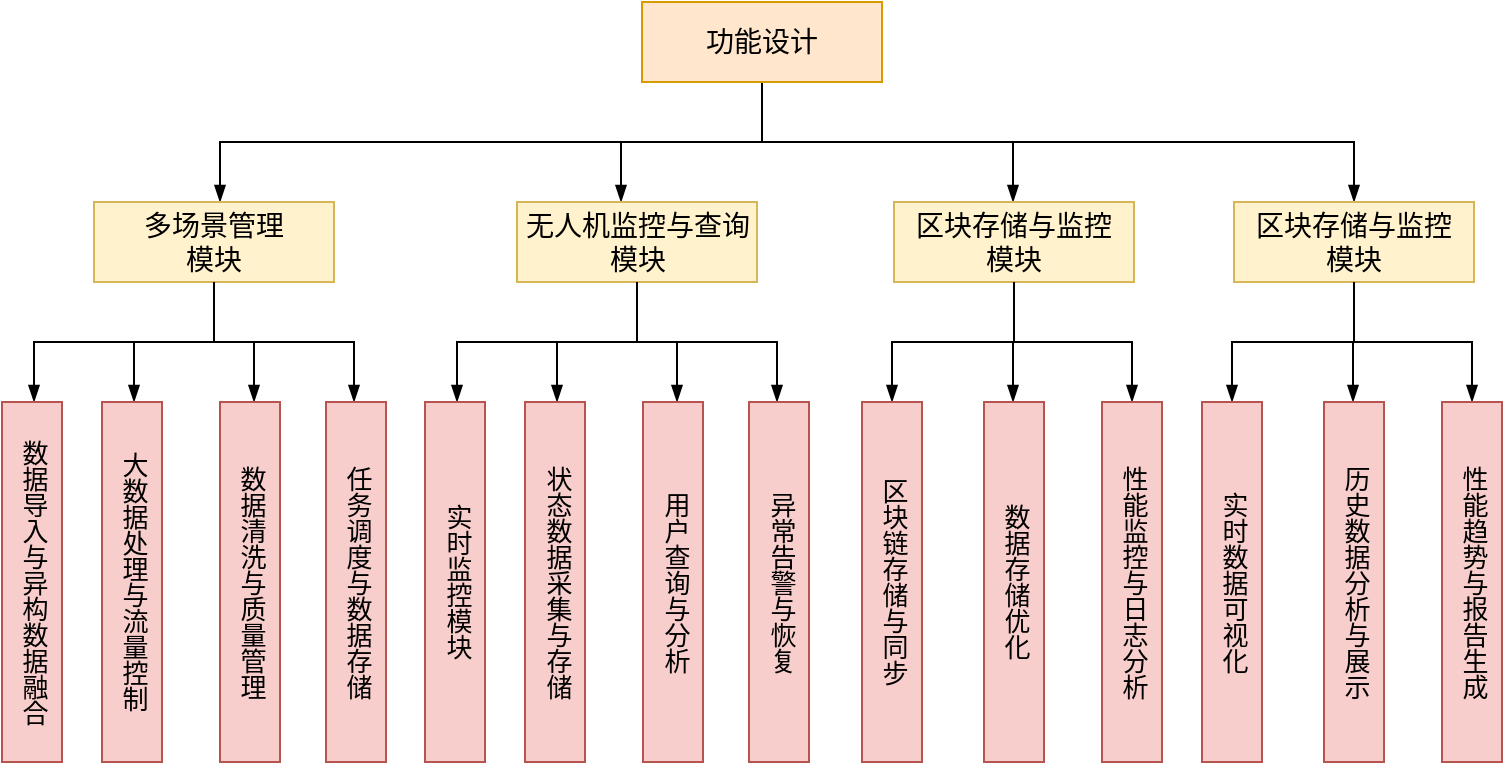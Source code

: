 <mxfile version="25.0.3">
  <diagram id="prtHgNgQTEPvFCAcTncT" name="Page-1">
    <mxGraphModel dx="1838" dy="1067" grid="1" gridSize="10" guides="1" tooltips="1" connect="1" arrows="1" fold="1" page="1" pageScale="1" pageWidth="827" pageHeight="1169" math="0" shadow="0">
      <root>
        <mxCell id="0" />
        <mxCell id="1" parent="0" />
        <mxCell id="Hq-lIqgvcT82al0O5TO0-2" value="" style="endArrow=blockThin;endFill=1;fontSize=11;edgeStyle=elbowEdgeStyle;elbow=vertical;rounded=0;exitX=0.5;exitY=1;exitDx=0;exitDy=0;" edge="1" parent="1" source="Hq-lIqgvcT82al0O5TO0-8">
          <mxGeometry relative="1" as="geometry">
            <mxPoint x="339" y="540" as="sourcePoint" />
            <mxPoint x="119" y="600" as="targetPoint" />
          </mxGeometry>
        </mxCell>
        <mxCell id="Hq-lIqgvcT82al0O5TO0-5" value="" style="endArrow=blockThin;endFill=1;fontSize=11;edgeStyle=elbowEdgeStyle;elbow=vertical;rounded=0;entryX=0.5;entryY=0;entryDx=0;entryDy=0;" edge="1" parent="1" target="Hq-lIqgvcT82al0O5TO0-57">
          <mxGeometry relative="1" as="geometry">
            <mxPoint x="390" y="540" as="sourcePoint" />
            <mxPoint x="716" y="600" as="targetPoint" />
          </mxGeometry>
        </mxCell>
        <mxCell id="Hq-lIqgvcT82al0O5TO0-7" value="" style="endArrow=blockThin;endFill=1;fontSize=11;edgeStyle=elbowEdgeStyle;elbow=vertical;rounded=0;" edge="1" parent="1">
          <mxGeometry relative="1" as="geometry">
            <mxPoint x="319.5" y="570" as="sourcePoint" />
            <mxPoint x="319.5" y="600" as="targetPoint" />
          </mxGeometry>
        </mxCell>
        <mxCell id="Hq-lIqgvcT82al0O5TO0-8" value="&lt;font style=&quot;font-size: 14px;&quot;&gt;功能设计&lt;/font&gt;" style="rounded=0;whiteSpace=wrap;html=1;fillColor=#ffe6cc;strokeColor=#d79b00;" vertex="1" parent="1">
          <mxGeometry x="330" y="500" width="120" height="40" as="geometry" />
        </mxCell>
        <mxCell id="Hq-lIqgvcT82al0O5TO0-9" value="" style="endArrow=blockThin;endFill=1;fontSize=11;edgeStyle=elbowEdgeStyle;elbow=vertical;rounded=0;" edge="1" parent="1">
          <mxGeometry relative="1" as="geometry">
            <mxPoint x="515.5" y="570" as="sourcePoint" />
            <mxPoint x="515.5" y="600" as="targetPoint" />
            <Array as="points">
              <mxPoint x="556" y="585" />
            </Array>
          </mxGeometry>
        </mxCell>
        <mxCell id="Hq-lIqgvcT82al0O5TO0-10" value="&lt;font style=&quot;font-size: 14px;&quot;&gt;多场景管理&lt;/font&gt;&lt;div&gt;&lt;font style=&quot;font-size: 14px;&quot;&gt;模块&lt;/font&gt;&lt;/div&gt;" style="rounded=0;whiteSpace=wrap;html=1;fillColor=#fff2cc;strokeColor=#d6b656;" vertex="1" parent="1">
          <mxGeometry x="56" y="600" width="120" height="40" as="geometry" />
        </mxCell>
        <mxCell id="Hq-lIqgvcT82al0O5TO0-15" value="" style="endArrow=blockThin;endFill=1;fontSize=11;edgeStyle=elbowEdgeStyle;elbow=vertical;rounded=0;" edge="1" parent="1">
          <mxGeometry relative="1" as="geometry">
            <mxPoint x="116" y="640" as="sourcePoint" />
            <mxPoint x="26" y="700" as="targetPoint" />
          </mxGeometry>
        </mxCell>
        <mxCell id="Hq-lIqgvcT82al0O5TO0-16" value="" style="endArrow=blockThin;endFill=1;fontSize=11;edgeStyle=elbowEdgeStyle;elbow=vertical;rounded=0;" edge="1" parent="1">
          <mxGeometry relative="1" as="geometry">
            <mxPoint x="116" y="640" as="sourcePoint" />
            <mxPoint x="186" y="700" as="targetPoint" />
            <Array as="points">
              <mxPoint x="206" y="670" />
            </Array>
          </mxGeometry>
        </mxCell>
        <mxCell id="Hq-lIqgvcT82al0O5TO0-18" value="" style="endArrow=blockThin;endFill=1;fontSize=11;edgeStyle=elbowEdgeStyle;elbow=vertical;rounded=0;" edge="1" parent="1">
          <mxGeometry relative="1" as="geometry">
            <mxPoint x="76" y="670" as="sourcePoint" />
            <mxPoint x="76" y="700" as="targetPoint" />
          </mxGeometry>
        </mxCell>
        <mxCell id="Hq-lIqgvcT82al0O5TO0-19" value="" style="endArrow=blockThin;endFill=1;fontSize=11;edgeStyle=elbowEdgeStyle;elbow=vertical;rounded=0;" edge="1" parent="1">
          <mxGeometry relative="1" as="geometry">
            <mxPoint x="136" y="670" as="sourcePoint" />
            <mxPoint x="136" y="700" as="targetPoint" />
          </mxGeometry>
        </mxCell>
        <mxCell id="Hq-lIqgvcT82al0O5TO0-20" value="&lt;font style=&quot;font-size: 13px;&quot;&gt;数据导入与异构数据融合&lt;/font&gt;" style="rounded=0;verticalAlign=middle;textDirection=vertical-rl;whiteSpace=wrap;html=1;align=center;fillColor=#f8cecc;strokeColor=#b85450;" vertex="1" parent="1">
          <mxGeometry x="10" y="700" width="30" height="180" as="geometry" />
        </mxCell>
        <mxCell id="Hq-lIqgvcT82al0O5TO0-27" value="&lt;font style=&quot;font-size: 13px;&quot;&gt;大数据处理与流量控制&lt;/font&gt;" style="rounded=0;verticalAlign=middle;textDirection=vertical-rl;whiteSpace=wrap;html=1;align=center;fillColor=#f8cecc;strokeColor=#b85450;" vertex="1" parent="1">
          <mxGeometry x="60" y="700" width="30" height="180" as="geometry" />
        </mxCell>
        <mxCell id="Hq-lIqgvcT82al0O5TO0-28" value="&lt;font style=&quot;font-size: 13px;&quot;&gt;数据清洗与质量管理&lt;/font&gt;" style="rounded=0;verticalAlign=middle;textDirection=vertical-rl;whiteSpace=wrap;html=1;align=center;fillColor=#f8cecc;strokeColor=#b85450;" vertex="1" parent="1">
          <mxGeometry x="119" y="700" width="30" height="180" as="geometry" />
        </mxCell>
        <mxCell id="Hq-lIqgvcT82al0O5TO0-29" value="&lt;font style=&quot;font-size: 13px;&quot;&gt;任务调度与数据存储&lt;/font&gt;" style="rounded=0;verticalAlign=middle;textDirection=vertical-rl;whiteSpace=wrap;html=1;align=center;fillColor=#f8cecc;strokeColor=#b85450;" vertex="1" parent="1">
          <mxGeometry x="172" y="700" width="30" height="180" as="geometry" />
        </mxCell>
        <mxCell id="Hq-lIqgvcT82al0O5TO0-30" value="&lt;font style=&quot;font-size: 14px;&quot;&gt;无人机监控与查询模块&lt;/font&gt;" style="rounded=0;whiteSpace=wrap;html=1;fillColor=#fff2cc;strokeColor=#d6b656;" vertex="1" parent="1">
          <mxGeometry x="267.5" y="600" width="120" height="40" as="geometry" />
        </mxCell>
        <mxCell id="Hq-lIqgvcT82al0O5TO0-31" value="" style="endArrow=blockThin;endFill=1;fontSize=11;edgeStyle=elbowEdgeStyle;elbow=vertical;rounded=0;" edge="1" parent="1">
          <mxGeometry relative="1" as="geometry">
            <mxPoint x="327.5" y="640" as="sourcePoint" />
            <mxPoint x="237.5" y="700" as="targetPoint" />
          </mxGeometry>
        </mxCell>
        <mxCell id="Hq-lIqgvcT82al0O5TO0-32" value="" style="endArrow=blockThin;endFill=1;fontSize=11;edgeStyle=elbowEdgeStyle;elbow=vertical;rounded=0;" edge="1" parent="1">
          <mxGeometry relative="1" as="geometry">
            <mxPoint x="327.5" y="640" as="sourcePoint" />
            <mxPoint x="397.5" y="700" as="targetPoint" />
            <Array as="points">
              <mxPoint x="417.5" y="670" />
            </Array>
          </mxGeometry>
        </mxCell>
        <mxCell id="Hq-lIqgvcT82al0O5TO0-33" value="" style="endArrow=blockThin;endFill=1;fontSize=11;edgeStyle=elbowEdgeStyle;elbow=vertical;rounded=0;" edge="1" parent="1">
          <mxGeometry relative="1" as="geometry">
            <mxPoint x="287.5" y="670" as="sourcePoint" />
            <mxPoint x="287.5" y="700" as="targetPoint" />
          </mxGeometry>
        </mxCell>
        <mxCell id="Hq-lIqgvcT82al0O5TO0-34" value="" style="endArrow=blockThin;endFill=1;fontSize=11;edgeStyle=elbowEdgeStyle;elbow=vertical;rounded=0;" edge="1" parent="1">
          <mxGeometry relative="1" as="geometry">
            <mxPoint x="347.5" y="670" as="sourcePoint" />
            <mxPoint x="347.5" y="700" as="targetPoint" />
          </mxGeometry>
        </mxCell>
        <mxCell id="Hq-lIqgvcT82al0O5TO0-35" value="&lt;font style=&quot;font-size: 13px;&quot;&gt;实时监控模块&lt;/font&gt;" style="rounded=0;verticalAlign=middle;textDirection=vertical-rl;whiteSpace=wrap;html=1;align=center;fillColor=#f8cecc;strokeColor=#b85450;" vertex="1" parent="1">
          <mxGeometry x="221.5" y="700" width="30" height="180" as="geometry" />
        </mxCell>
        <mxCell id="Hq-lIqgvcT82al0O5TO0-36" value="&lt;font style=&quot;font-size: 13px;&quot;&gt;状态数据采集与存储&lt;/font&gt;" style="rounded=0;verticalAlign=middle;textDirection=vertical-rl;whiteSpace=wrap;html=1;align=center;fillColor=#f8cecc;strokeColor=#b85450;" vertex="1" parent="1">
          <mxGeometry x="271.5" y="700" width="30" height="180" as="geometry" />
        </mxCell>
        <mxCell id="Hq-lIqgvcT82al0O5TO0-37" value="&lt;font style=&quot;font-size: 13px;&quot;&gt;用户查询与分析&lt;/font&gt;" style="rounded=0;verticalAlign=middle;textDirection=vertical-rl;whiteSpace=wrap;html=1;align=center;fillColor=#f8cecc;strokeColor=#b85450;" vertex="1" parent="1">
          <mxGeometry x="330.5" y="700" width="30" height="180" as="geometry" />
        </mxCell>
        <mxCell id="Hq-lIqgvcT82al0O5TO0-38" value="&lt;font style=&quot;font-size: 13px;&quot;&gt;异常告警与恢复&lt;/font&gt;" style="rounded=0;verticalAlign=middle;textDirection=vertical-rl;whiteSpace=wrap;html=1;align=center;fillColor=#f8cecc;strokeColor=#b85450;" vertex="1" parent="1">
          <mxGeometry x="383.5" y="700" width="30" height="180" as="geometry" />
        </mxCell>
        <mxCell id="Hq-lIqgvcT82al0O5TO0-39" value="&lt;font style=&quot;font-size: 14px;&quot;&gt;区块存储与监控&lt;/font&gt;&lt;div&gt;&lt;font style=&quot;font-size: 14px;&quot;&gt;模块&lt;/font&gt;&lt;/div&gt;" style="rounded=0;whiteSpace=wrap;html=1;fillColor=#fff2cc;strokeColor=#d6b656;" vertex="1" parent="1">
          <mxGeometry x="456" y="600" width="120" height="40" as="geometry" />
        </mxCell>
        <mxCell id="Hq-lIqgvcT82al0O5TO0-40" value="" style="endArrow=blockThin;endFill=1;fontSize=11;edgeStyle=elbowEdgeStyle;elbow=vertical;rounded=0;entryX=0.5;entryY=0;entryDx=0;entryDy=0;" edge="1" parent="1" target="Hq-lIqgvcT82al0O5TO0-44">
          <mxGeometry relative="1" as="geometry">
            <mxPoint x="516" y="640" as="sourcePoint" />
            <mxPoint x="426" y="700" as="targetPoint" />
          </mxGeometry>
        </mxCell>
        <mxCell id="Hq-lIqgvcT82al0O5TO0-41" value="" style="endArrow=blockThin;endFill=1;fontSize=11;edgeStyle=elbowEdgeStyle;elbow=vertical;rounded=0;entryX=0.5;entryY=0;entryDx=0;entryDy=0;" edge="1" parent="1" target="Hq-lIqgvcT82al0O5TO0-46">
          <mxGeometry relative="1" as="geometry">
            <mxPoint x="516" y="640" as="sourcePoint" />
            <mxPoint x="586" y="700" as="targetPoint" />
            <Array as="points">
              <mxPoint x="606" y="670" />
            </Array>
          </mxGeometry>
        </mxCell>
        <mxCell id="Hq-lIqgvcT82al0O5TO0-42" value="" style="endArrow=blockThin;endFill=1;fontSize=11;edgeStyle=elbowEdgeStyle;elbow=vertical;rounded=0;" edge="1" parent="1">
          <mxGeometry relative="1" as="geometry">
            <mxPoint x="515.5" y="670" as="sourcePoint" />
            <mxPoint x="515.5" y="700" as="targetPoint" />
          </mxGeometry>
        </mxCell>
        <mxCell id="Hq-lIqgvcT82al0O5TO0-44" value="&lt;font style=&quot;font-size: 13px;&quot;&gt;区块链存储与同步&lt;/font&gt;" style="rounded=0;verticalAlign=middle;textDirection=vertical-rl;whiteSpace=wrap;html=1;align=center;fillColor=#f8cecc;strokeColor=#b85450;" vertex="1" parent="1">
          <mxGeometry x="440" y="700" width="30" height="180" as="geometry" />
        </mxCell>
        <mxCell id="Hq-lIqgvcT82al0O5TO0-45" value="&lt;font style=&quot;font-size: 13px;&quot;&gt;数据存储优化&lt;/font&gt;" style="rounded=0;verticalAlign=middle;textDirection=vertical-rl;whiteSpace=wrap;html=1;align=center;fillColor=#f8cecc;strokeColor=#b85450;" vertex="1" parent="1">
          <mxGeometry x="501" y="700" width="30" height="180" as="geometry" />
        </mxCell>
        <mxCell id="Hq-lIqgvcT82al0O5TO0-46" value="&lt;font style=&quot;font-size: 13px;&quot;&gt;性能监控与日志分析&lt;/font&gt;" style="rounded=0;verticalAlign=middle;textDirection=vertical-rl;whiteSpace=wrap;html=1;align=center;fillColor=#f8cecc;strokeColor=#b85450;" vertex="1" parent="1">
          <mxGeometry x="560" y="700" width="30" height="180" as="geometry" />
        </mxCell>
        <mxCell id="Hq-lIqgvcT82al0O5TO0-57" value="&lt;font style=&quot;font-size: 14px;&quot;&gt;区块存储与监控&lt;/font&gt;&lt;div&gt;&lt;font style=&quot;font-size: 14px;&quot;&gt;模块&lt;/font&gt;&lt;/div&gt;" style="rounded=0;whiteSpace=wrap;html=1;fillColor=#fff2cc;strokeColor=#d6b656;" vertex="1" parent="1">
          <mxGeometry x="626" y="600" width="120" height="40" as="geometry" />
        </mxCell>
        <mxCell id="Hq-lIqgvcT82al0O5TO0-58" value="" style="endArrow=blockThin;endFill=1;fontSize=11;edgeStyle=elbowEdgeStyle;elbow=vertical;rounded=0;entryX=0.5;entryY=0;entryDx=0;entryDy=0;" edge="1" parent="1" target="Hq-lIqgvcT82al0O5TO0-61">
          <mxGeometry relative="1" as="geometry">
            <mxPoint x="686" y="640" as="sourcePoint" />
            <mxPoint x="596" y="700" as="targetPoint" />
          </mxGeometry>
        </mxCell>
        <mxCell id="Hq-lIqgvcT82al0O5TO0-59" value="" style="endArrow=blockThin;endFill=1;fontSize=11;edgeStyle=elbowEdgeStyle;elbow=vertical;rounded=0;entryX=0.5;entryY=0;entryDx=0;entryDy=0;" edge="1" parent="1" target="Hq-lIqgvcT82al0O5TO0-63">
          <mxGeometry relative="1" as="geometry">
            <mxPoint x="686" y="640" as="sourcePoint" />
            <mxPoint x="756" y="700" as="targetPoint" />
            <Array as="points">
              <mxPoint x="776" y="670" />
            </Array>
          </mxGeometry>
        </mxCell>
        <mxCell id="Hq-lIqgvcT82al0O5TO0-60" value="" style="endArrow=blockThin;endFill=1;fontSize=11;edgeStyle=elbowEdgeStyle;elbow=vertical;rounded=0;" edge="1" parent="1">
          <mxGeometry relative="1" as="geometry">
            <mxPoint x="685.5" y="670" as="sourcePoint" />
            <mxPoint x="685.5" y="700" as="targetPoint" />
          </mxGeometry>
        </mxCell>
        <mxCell id="Hq-lIqgvcT82al0O5TO0-61" value="&lt;font style=&quot;font-size: 13px;&quot;&gt;实时数据可视化&lt;/font&gt;" style="rounded=0;verticalAlign=middle;textDirection=vertical-rl;whiteSpace=wrap;html=1;align=center;fillColor=#f8cecc;strokeColor=#b85450;" vertex="1" parent="1">
          <mxGeometry x="610" y="700" width="30" height="180" as="geometry" />
        </mxCell>
        <mxCell id="Hq-lIqgvcT82al0O5TO0-62" value="&lt;font style=&quot;font-size: 13px;&quot;&gt;历史数据分析与展示&lt;/font&gt;" style="rounded=0;verticalAlign=middle;textDirection=vertical-rl;whiteSpace=wrap;html=1;align=center;fillColor=#f8cecc;strokeColor=#b85450;" vertex="1" parent="1">
          <mxGeometry x="671" y="700" width="30" height="180" as="geometry" />
        </mxCell>
        <mxCell id="Hq-lIqgvcT82al0O5TO0-63" value="&lt;font style=&quot;font-size: 13px;&quot;&gt;性能趋势与报告生成&lt;/font&gt;" style="rounded=0;verticalAlign=middle;textDirection=vertical-rl;whiteSpace=wrap;html=1;align=center;fillColor=#f8cecc;strokeColor=#b85450;" vertex="1" parent="1">
          <mxGeometry x="730" y="700" width="30" height="180" as="geometry" />
        </mxCell>
      </root>
    </mxGraphModel>
  </diagram>
</mxfile>
